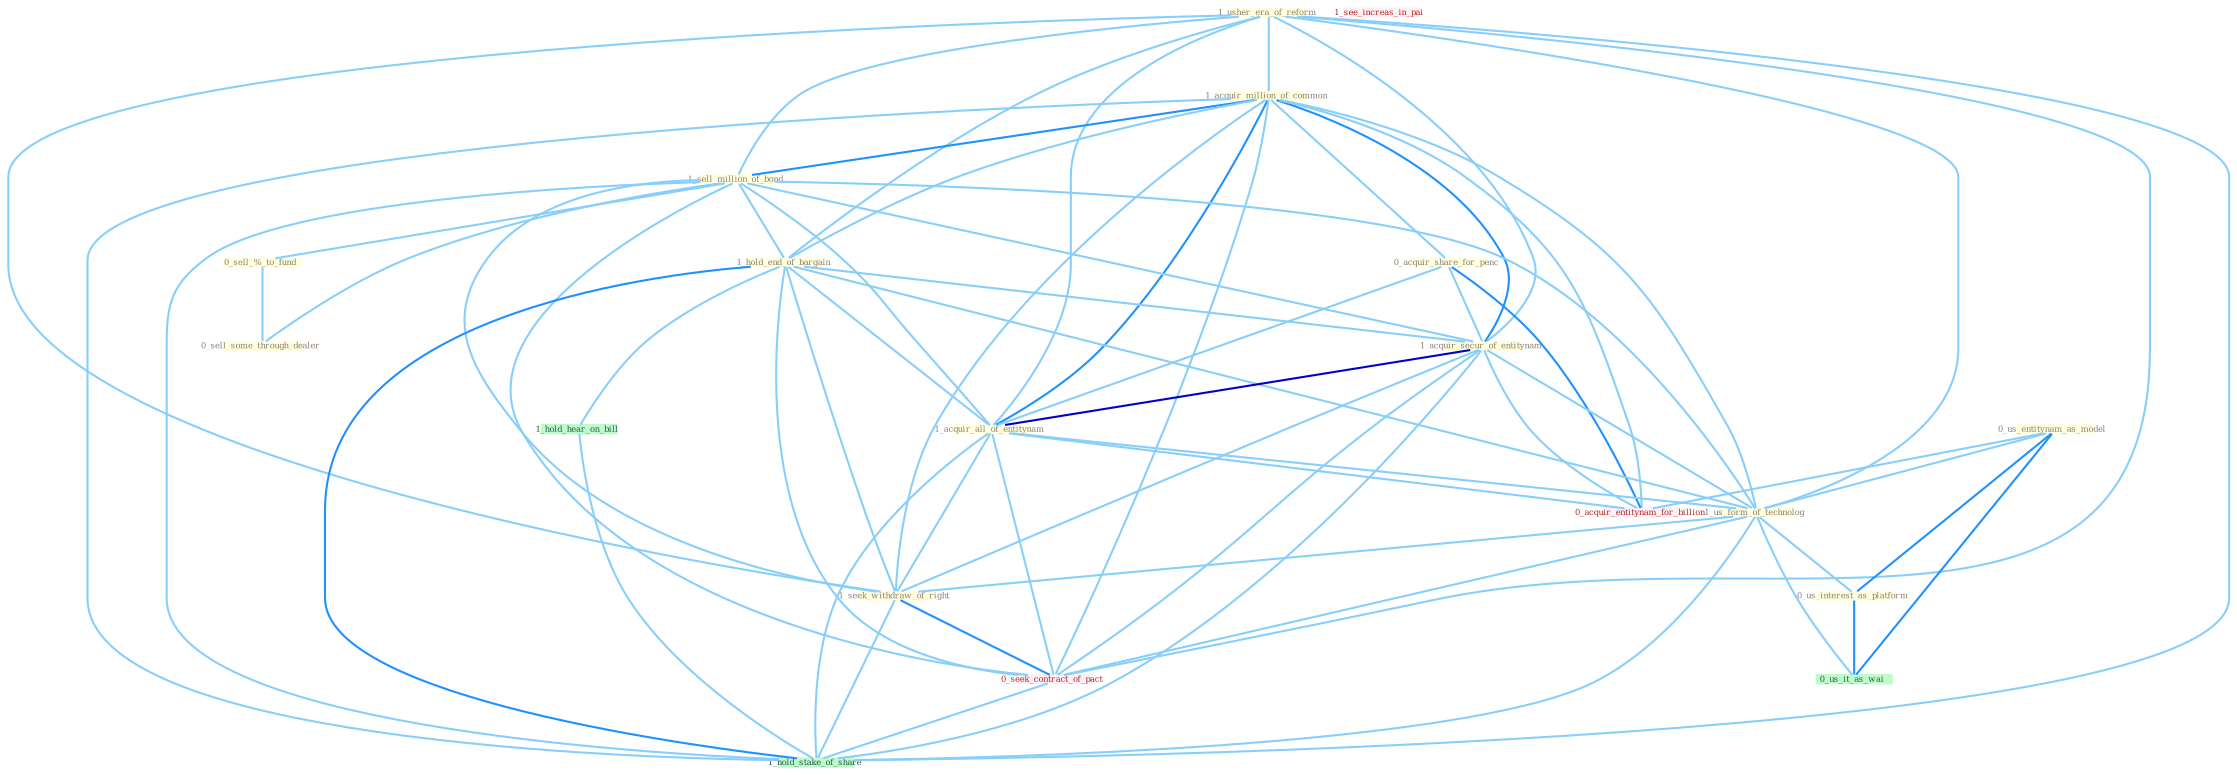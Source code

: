 Graph G{ 
    node
    [shape=polygon,style=filled,width=.5,height=.06,color="#BDFCC9",fixedsize=true,fontsize=4,
    fontcolor="#2f4f4f"];
    {node
    [color="#ffffe0", fontcolor="#8b7d6b"] "1_usher_era_of_reform " "1_acquir_million_of_common " "1_sell_million_of_bond " "0_us_entitynam_as_model " "0_sell_%_to_fund " "0_acquir_share_for_penc " "1_hold_end_of_bargain " "1_acquir_secur_of_entitynam " "1_acquir_all_of_entitynam " "0_sell_some_through_dealer " "1_us_form_of_technolog " "0_us_interest_as_platform " "1_seek_withdraw_of_right "}
{node [color="#fff0f5", fontcolor="#b22222"] "0_seek_contract_of_pact " "0_acquir_entitynam_for_billion " "1_see_increas_in_pai "}
edge [color="#B0E2FF"];

	"1_usher_era_of_reform " -- "1_acquir_million_of_common " [w="1", color="#87cefa" ];
	"1_usher_era_of_reform " -- "1_sell_million_of_bond " [w="1", color="#87cefa" ];
	"1_usher_era_of_reform " -- "1_hold_end_of_bargain " [w="1", color="#87cefa" ];
	"1_usher_era_of_reform " -- "1_acquir_secur_of_entitynam " [w="1", color="#87cefa" ];
	"1_usher_era_of_reform " -- "1_acquir_all_of_entitynam " [w="1", color="#87cefa" ];
	"1_usher_era_of_reform " -- "1_us_form_of_technolog " [w="1", color="#87cefa" ];
	"1_usher_era_of_reform " -- "1_seek_withdraw_of_right " [w="1", color="#87cefa" ];
	"1_usher_era_of_reform " -- "0_seek_contract_of_pact " [w="1", color="#87cefa" ];
	"1_usher_era_of_reform " -- "1_hold_stake_of_share " [w="1", color="#87cefa" ];
	"1_acquir_million_of_common " -- "1_sell_million_of_bond " [w="2", color="#1e90ff" , len=0.8];
	"1_acquir_million_of_common " -- "0_acquir_share_for_penc " [w="1", color="#87cefa" ];
	"1_acquir_million_of_common " -- "1_hold_end_of_bargain " [w="1", color="#87cefa" ];
	"1_acquir_million_of_common " -- "1_acquir_secur_of_entitynam " [w="2", color="#1e90ff" , len=0.8];
	"1_acquir_million_of_common " -- "1_acquir_all_of_entitynam " [w="2", color="#1e90ff" , len=0.8];
	"1_acquir_million_of_common " -- "1_us_form_of_technolog " [w="1", color="#87cefa" ];
	"1_acquir_million_of_common " -- "1_seek_withdraw_of_right " [w="1", color="#87cefa" ];
	"1_acquir_million_of_common " -- "0_seek_contract_of_pact " [w="1", color="#87cefa" ];
	"1_acquir_million_of_common " -- "0_acquir_entitynam_for_billion " [w="1", color="#87cefa" ];
	"1_acquir_million_of_common " -- "1_hold_stake_of_share " [w="1", color="#87cefa" ];
	"1_sell_million_of_bond " -- "0_sell_%_to_fund " [w="1", color="#87cefa" ];
	"1_sell_million_of_bond " -- "1_hold_end_of_bargain " [w="1", color="#87cefa" ];
	"1_sell_million_of_bond " -- "1_acquir_secur_of_entitynam " [w="1", color="#87cefa" ];
	"1_sell_million_of_bond " -- "1_acquir_all_of_entitynam " [w="1", color="#87cefa" ];
	"1_sell_million_of_bond " -- "0_sell_some_through_dealer " [w="1", color="#87cefa" ];
	"1_sell_million_of_bond " -- "1_us_form_of_technolog " [w="1", color="#87cefa" ];
	"1_sell_million_of_bond " -- "1_seek_withdraw_of_right " [w="1", color="#87cefa" ];
	"1_sell_million_of_bond " -- "0_seek_contract_of_pact " [w="1", color="#87cefa" ];
	"1_sell_million_of_bond " -- "1_hold_stake_of_share " [w="1", color="#87cefa" ];
	"0_us_entitynam_as_model " -- "1_us_form_of_technolog " [w="1", color="#87cefa" ];
	"0_us_entitynam_as_model " -- "0_us_interest_as_platform " [w="2", color="#1e90ff" , len=0.8];
	"0_us_entitynam_as_model " -- "0_us_it_as_wai " [w="2", color="#1e90ff" , len=0.8];
	"0_us_entitynam_as_model " -- "0_acquir_entitynam_for_billion " [w="1", color="#87cefa" ];
	"0_sell_%_to_fund " -- "0_sell_some_through_dealer " [w="1", color="#87cefa" ];
	"0_acquir_share_for_penc " -- "1_acquir_secur_of_entitynam " [w="1", color="#87cefa" ];
	"0_acquir_share_for_penc " -- "1_acquir_all_of_entitynam " [w="1", color="#87cefa" ];
	"0_acquir_share_for_penc " -- "0_acquir_entitynam_for_billion " [w="2", color="#1e90ff" , len=0.8];
	"1_hold_end_of_bargain " -- "1_acquir_secur_of_entitynam " [w="1", color="#87cefa" ];
	"1_hold_end_of_bargain " -- "1_acquir_all_of_entitynam " [w="1", color="#87cefa" ];
	"1_hold_end_of_bargain " -- "1_us_form_of_technolog " [w="1", color="#87cefa" ];
	"1_hold_end_of_bargain " -- "1_seek_withdraw_of_right " [w="1", color="#87cefa" ];
	"1_hold_end_of_bargain " -- "0_seek_contract_of_pact " [w="1", color="#87cefa" ];
	"1_hold_end_of_bargain " -- "1_hold_hear_on_bill " [w="1", color="#87cefa" ];
	"1_hold_end_of_bargain " -- "1_hold_stake_of_share " [w="2", color="#1e90ff" , len=0.8];
	"1_acquir_secur_of_entitynam " -- "1_acquir_all_of_entitynam " [w="3", color="#0000cd" , len=0.6];
	"1_acquir_secur_of_entitynam " -- "1_us_form_of_technolog " [w="1", color="#87cefa" ];
	"1_acquir_secur_of_entitynam " -- "1_seek_withdraw_of_right " [w="1", color="#87cefa" ];
	"1_acquir_secur_of_entitynam " -- "0_seek_contract_of_pact " [w="1", color="#87cefa" ];
	"1_acquir_secur_of_entitynam " -- "0_acquir_entitynam_for_billion " [w="1", color="#87cefa" ];
	"1_acquir_secur_of_entitynam " -- "1_hold_stake_of_share " [w="1", color="#87cefa" ];
	"1_acquir_all_of_entitynam " -- "1_us_form_of_technolog " [w="1", color="#87cefa" ];
	"1_acquir_all_of_entitynam " -- "1_seek_withdraw_of_right " [w="1", color="#87cefa" ];
	"1_acquir_all_of_entitynam " -- "0_seek_contract_of_pact " [w="1", color="#87cefa" ];
	"1_acquir_all_of_entitynam " -- "0_acquir_entitynam_for_billion " [w="1", color="#87cefa" ];
	"1_acquir_all_of_entitynam " -- "1_hold_stake_of_share " [w="1", color="#87cefa" ];
	"1_us_form_of_technolog " -- "0_us_interest_as_platform " [w="1", color="#87cefa" ];
	"1_us_form_of_technolog " -- "1_seek_withdraw_of_right " [w="1", color="#87cefa" ];
	"1_us_form_of_technolog " -- "0_seek_contract_of_pact " [w="1", color="#87cefa" ];
	"1_us_form_of_technolog " -- "0_us_it_as_wai " [w="1", color="#87cefa" ];
	"1_us_form_of_technolog " -- "1_hold_stake_of_share " [w="1", color="#87cefa" ];
	"0_us_interest_as_platform " -- "0_us_it_as_wai " [w="2", color="#1e90ff" , len=0.8];
	"1_seek_withdraw_of_right " -- "0_seek_contract_of_pact " [w="2", color="#1e90ff" , len=0.8];
	"1_seek_withdraw_of_right " -- "1_hold_stake_of_share " [w="1", color="#87cefa" ];
	"0_seek_contract_of_pact " -- "1_hold_stake_of_share " [w="1", color="#87cefa" ];
	"1_hold_hear_on_bill " -- "1_hold_stake_of_share " [w="1", color="#87cefa" ];
}